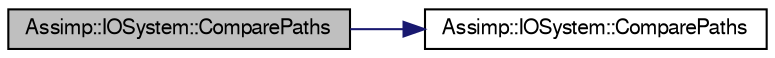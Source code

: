 digraph G
{
  bgcolor="transparent";
  edge [fontname="FreeSans",fontsize=10,labelfontname="FreeSans",labelfontsize=10];
  node [fontname="FreeSans",fontsize=10,shape=record];
  rankdir=LR;
  Node1 [label="Assimp::IOSystem::ComparePaths",height=0.2,width=0.4,color="black", fillcolor="grey75", style="filled" fontcolor="black"];
  Node1 -> Node2 [color="midnightblue",fontsize=10,style="solid"];
  Node2 [label="Assimp::IOSystem::ComparePaths",height=0.2,width=0.4,color="black",URL="$class_assimp_1_1_i_o_system.html#11349a65b353ed62f655c3dd802b9062",tooltip="Compares two paths and check whether the point to identical files."];
}
